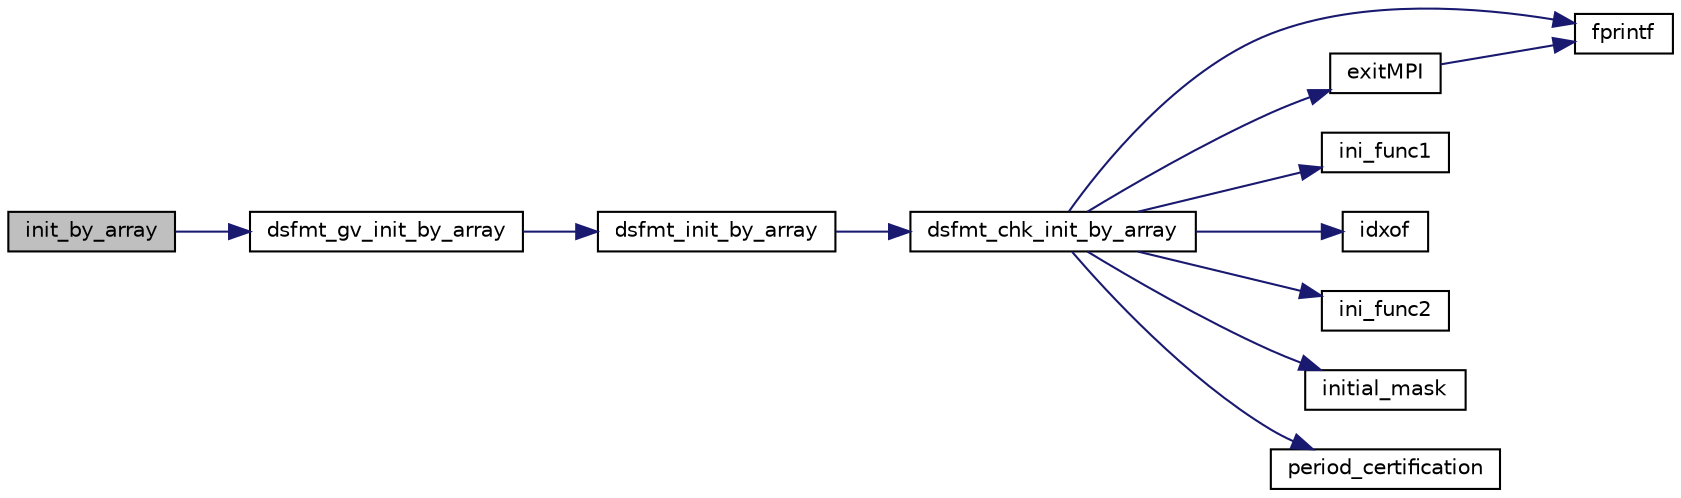 digraph "init_by_array"
{
 // INTERACTIVE_SVG=YES
  edge [fontname="Helvetica",fontsize="10",labelfontname="Helvetica",labelfontsize="10"];
  node [fontname="Helvetica",fontsize="10",shape=record];
  rankdir="LR";
  Node1 [label="init_by_array",height=0.2,width=0.4,color="black", fillcolor="grey75", style="filled", fontcolor="black"];
  Node1 -> Node2 [color="midnightblue",fontsize="10",style="solid",fontname="Helvetica"];
  Node2 [label="dsfmt_gv_init_by_array",height=0.2,width=0.4,color="black", fillcolor="white", style="filled",URL="$d_s_f_m_t_8h.html#aed8c0aab532874c09c43144a5a054191"];
  Node2 -> Node3 [color="midnightblue",fontsize="10",style="solid",fontname="Helvetica"];
  Node3 [label="dsfmt_init_by_array",height=0.2,width=0.4,color="black", fillcolor="white", style="filled",URL="$d_s_f_m_t_8h.html#aa54b7fee7995bb6fc4e6a0f436b84b43"];
  Node3 -> Node4 [color="midnightblue",fontsize="10",style="solid",fontname="Helvetica"];
  Node4 [label="dsfmt_chk_init_by_array",height=0.2,width=0.4,color="black", fillcolor="white", style="filled",URL="$d_s_f_m_t_8h.html#a91cef405a85910d4e56b4a1d10fb89f1"];
  Node4 -> Node5 [color="midnightblue",fontsize="10",style="solid",fontname="Helvetica"];
  Node5 [label="fprintf",height=0.2,width=0.4,color="black", fillcolor="white", style="filled",URL="$xfreemem__large_8c.html#a5c1bb0da45eec945c4cc3233c7d8427e"];
  Node4 -> Node6 [color="midnightblue",fontsize="10",style="solid",fontname="Helvetica"];
  Node6 [label="exitMPI",height=0.2,width=0.4,color="black", fillcolor="white", style="filled",URL="$wrapper_m_p_i_8h.html#ae0504dbbe2857fc4f3c84ef0b7bc45ed"];
  Node6 -> Node5 [color="midnightblue",fontsize="10",style="solid",fontname="Helvetica"];
  Node4 -> Node7 [color="midnightblue",fontsize="10",style="solid",fontname="Helvetica"];
  Node7 [label="ini_func1",height=0.2,width=0.4,color="black", fillcolor="white", style="filled",URL="$d_s_f_m_t_8c.html#afe0e4e5727d9188f5ae1632da731d412"];
  Node4 -> Node8 [color="midnightblue",fontsize="10",style="solid",fontname="Helvetica"];
  Node8 [label="idxof",height=0.2,width=0.4,color="black", fillcolor="white", style="filled",URL="$d_s_f_m_t_8c.html#a6ceeab85133c3fd7ec95aa85523ff544"];
  Node4 -> Node9 [color="midnightblue",fontsize="10",style="solid",fontname="Helvetica"];
  Node9 [label="ini_func2",height=0.2,width=0.4,color="black", fillcolor="white", style="filled",URL="$d_s_f_m_t_8c.html#a8da6197e2fe073abb9016e3cf4822807"];
  Node4 -> Node10 [color="midnightblue",fontsize="10",style="solid",fontname="Helvetica"];
  Node10 [label="initial_mask",height=0.2,width=0.4,color="black", fillcolor="white", style="filled",URL="$d_s_f_m_t_8c.html#a95a1673e2b7b3a48a7eab8fa19e18e1d"];
  Node4 -> Node11 [color="midnightblue",fontsize="10",style="solid",fontname="Helvetica"];
  Node11 [label="period_certification",height=0.2,width=0.4,color="black", fillcolor="white", style="filled",URL="$d_s_f_m_t_8c.html#a8c0334eb83e12d16f2cfe48929114e44"];
}
